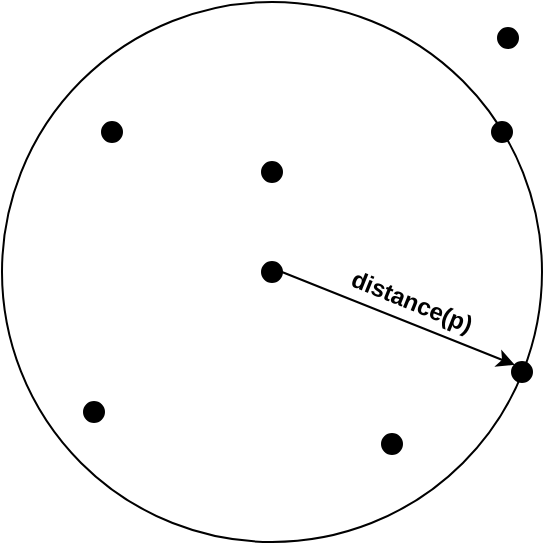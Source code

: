 <mxfile version="22.1.21" type="github">
  <diagram name="第 1 页" id="avlaOOtk5T8455jxCZNB">
    <mxGraphModel dx="1026" dy="651" grid="1" gridSize="10" guides="1" tooltips="1" connect="1" arrows="1" fold="1" page="1" pageScale="1" pageWidth="1169" pageHeight="826" math="0" shadow="0">
      <root>
        <mxCell id="0" />
        <mxCell id="1" parent="0" />
        <mxCell id="mPsfQrjm1joy6zM1zdNd-1" value="" style="ellipse;whiteSpace=wrap;html=1;aspect=fixed;" vertex="1" parent="1">
          <mxGeometry x="410" y="150" width="270" height="270" as="geometry" />
        </mxCell>
        <mxCell id="mPsfQrjm1joy6zM1zdNd-2" value="" style="ellipse;whiteSpace=wrap;html=1;aspect=fixed;fillColor=#000000;" vertex="1" parent="1">
          <mxGeometry x="460" y="210" width="10" height="10" as="geometry" />
        </mxCell>
        <mxCell id="mPsfQrjm1joy6zM1zdNd-9" value="" style="ellipse;whiteSpace=wrap;html=1;aspect=fixed;fillColor=#000000;" vertex="1" parent="1">
          <mxGeometry x="540" y="230" width="10" height="10" as="geometry" />
        </mxCell>
        <mxCell id="mPsfQrjm1joy6zM1zdNd-21" style="rounded=0;orthogonalLoop=1;jettySize=auto;html=1;exitX=1;exitY=0.5;exitDx=0;exitDy=0;entryX=0;entryY=0;entryDx=0;entryDy=0;" edge="1" parent="1" source="mPsfQrjm1joy6zM1zdNd-13" target="mPsfQrjm1joy6zM1zdNd-18">
          <mxGeometry relative="1" as="geometry" />
        </mxCell>
        <mxCell id="mPsfQrjm1joy6zM1zdNd-13" value="" style="ellipse;whiteSpace=wrap;html=1;aspect=fixed;fillColor=#000000;" vertex="1" parent="1">
          <mxGeometry x="540" y="280" width="10" height="10" as="geometry" />
        </mxCell>
        <mxCell id="mPsfQrjm1joy6zM1zdNd-14" value="" style="ellipse;whiteSpace=wrap;html=1;aspect=fixed;fillColor=#000000;" vertex="1" parent="1">
          <mxGeometry x="451" y="350" width="10" height="10" as="geometry" />
        </mxCell>
        <mxCell id="mPsfQrjm1joy6zM1zdNd-15" value="" style="ellipse;whiteSpace=wrap;html=1;aspect=fixed;fillColor=#000000;" vertex="1" parent="1">
          <mxGeometry x="600" y="366" width="10" height="10" as="geometry" />
        </mxCell>
        <mxCell id="mPsfQrjm1joy6zM1zdNd-18" value="" style="ellipse;whiteSpace=wrap;html=1;aspect=fixed;fillColor=#000000;" vertex="1" parent="1">
          <mxGeometry x="665" y="330" width="10" height="10" as="geometry" />
        </mxCell>
        <mxCell id="mPsfQrjm1joy6zM1zdNd-19" value="" style="ellipse;whiteSpace=wrap;html=1;aspect=fixed;fillColor=#000000;" vertex="1" parent="1">
          <mxGeometry x="655" y="210" width="10" height="10" as="geometry" />
        </mxCell>
        <mxCell id="mPsfQrjm1joy6zM1zdNd-20" value="" style="ellipse;whiteSpace=wrap;html=1;aspect=fixed;fillColor=#000000;" vertex="1" parent="1">
          <mxGeometry x="658" y="163" width="10" height="10" as="geometry" />
        </mxCell>
        <mxCell id="mPsfQrjm1joy6zM1zdNd-26" value="&lt;b&gt;distance(p)&lt;/b&gt;" style="text;html=1;strokeColor=none;fillColor=none;align=center;verticalAlign=middle;whiteSpace=wrap;rounded=0;rotation=22;" vertex="1" parent="1">
          <mxGeometry x="580" y="280" width="70" height="40" as="geometry" />
        </mxCell>
      </root>
    </mxGraphModel>
  </diagram>
</mxfile>

